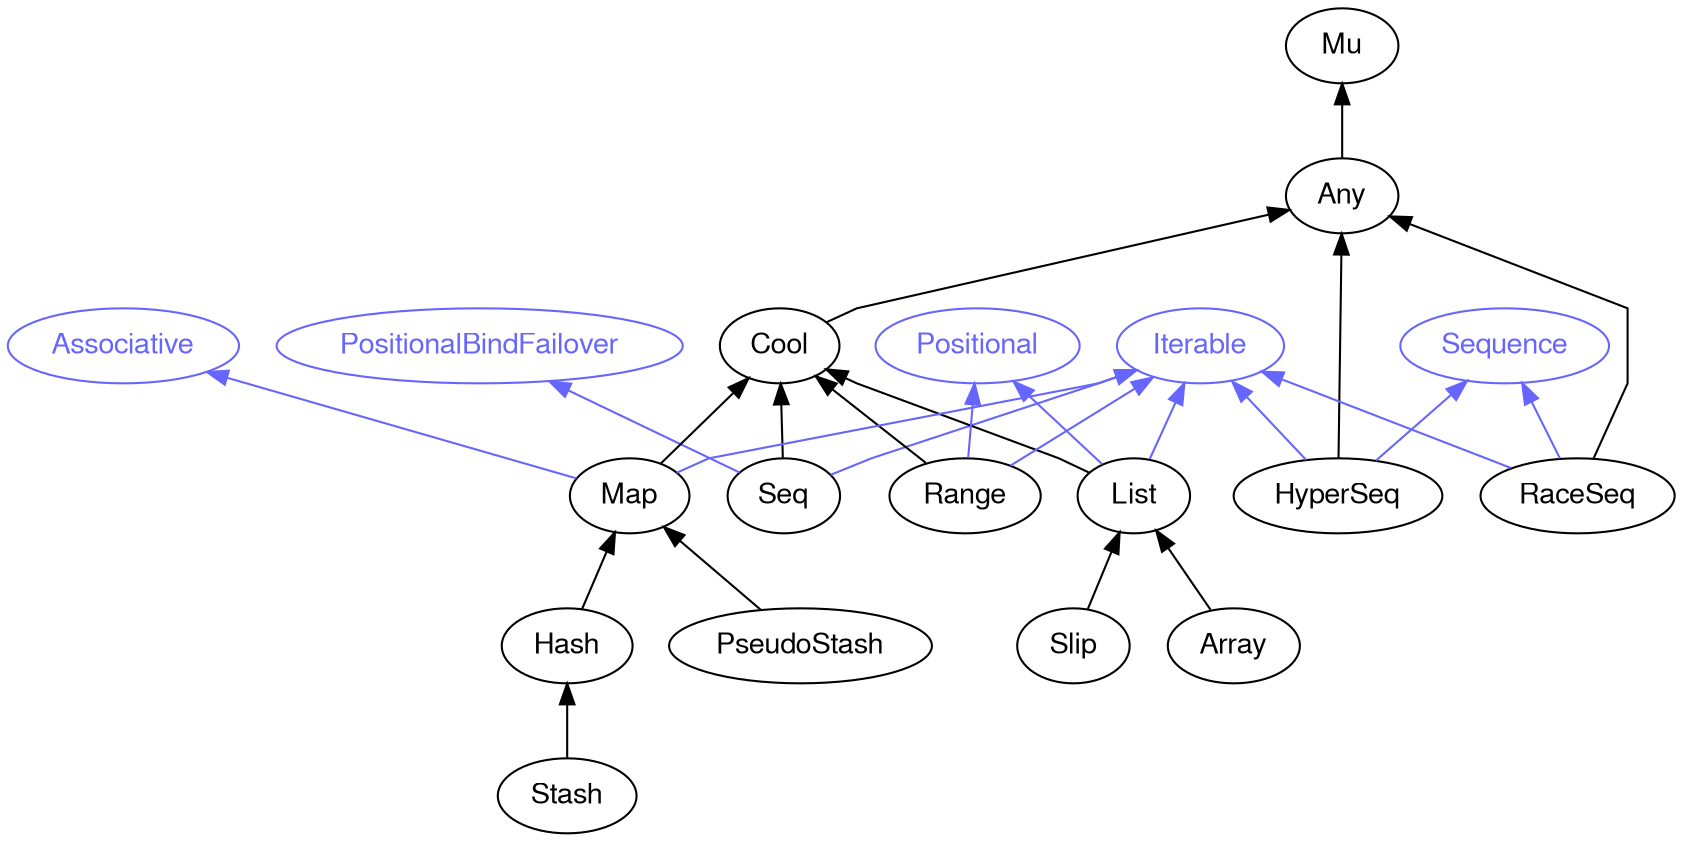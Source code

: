 digraph "perl6-type-graph" {
    rankdir=BT;
    splines=polyline;
    overlap=false; 
    // Types
    "Iterable" [color="#6666FF", fontcolor="#6666FF", href="/type/Iterable", fontname="FreeSans"];
    "Mu" [color="#000000", fontcolor="#000000", href="/type/Mu", fontname="FreeSans"];
    "Any" [color="#000000", fontcolor="#000000", href="/type/Any", fontname="FreeSans"];
    "Sequence" [color="#6666FF", fontcolor="#6666FF", href="/type/Sequence", fontname="FreeSans"];
    "HyperSeq" [color="#000000", fontcolor="#000000", href="/type/HyperSeq", fontname="FreeSans"];
    "Cool" [color="#000000", fontcolor="#000000", href="/type/Cool", fontname="FreeSans"];
    "PositionalBindFailover" [color="#6666FF", fontcolor="#6666FF", href="/type/PositionalBindFailover", fontname="FreeSans"];
    "Seq" [color="#000000", fontcolor="#000000", href="/type/Seq", fontname="FreeSans"];
    "Positional" [color="#6666FF", fontcolor="#6666FF", href="/type/Positional", fontname="FreeSans"];
    "List" [color="#000000", fontcolor="#000000", href="/type/List", fontname="FreeSans"];
    "RaceSeq" [color="#000000", fontcolor="#000000", href="/type/RaceSeq", fontname="FreeSans"];
    "Range" [color="#000000", fontcolor="#000000", href="/type/Range", fontname="FreeSans"];
    "Associative" [color="#6666FF", fontcolor="#6666FF", href="/type/Associative", fontname="FreeSans"];
    "Map" [color="#000000", fontcolor="#000000", href="/type/Map", fontname="FreeSans"];
    "Slip" [color="#000000", fontcolor="#000000", href="/type/Slip", fontname="FreeSans"];
    "Array" [color="#000000", fontcolor="#000000", href="/type/Array", fontname="FreeSans"];
    "Hash" [color="#000000", fontcolor="#000000", href="/type/Hash", fontname="FreeSans"];
    "PseudoStash" [color="#000000", fontcolor="#000000", href="/type/PseudoStash", fontname="FreeSans"];
    "Stash" [color="#000000", fontcolor="#000000", href="/type/Stash", fontname="FreeSans"];

    // Superclasses
    "Any" -> "Mu" [color="#000000"];
    "HyperSeq" -> "Any" [color="#000000"];
    "Cool" -> "Any" [color="#000000"];
    "Seq" -> "Cool" [color="#000000"];
    "List" -> "Cool" [color="#000000"];
    "RaceSeq" -> "Any" [color="#000000"];
    "Range" -> "Cool" [color="#000000"];
    "Map" -> "Cool" [color="#000000"];
    "Slip" -> "List" [color="#000000"];
    "Array" -> "List" [color="#000000"];
    "Hash" -> "Map" [color="#000000"];
    "PseudoStash" -> "Map" [color="#000000"];
    "Stash" -> "Hash" [color="#000000"];

    // Roles
    "HyperSeq" -> "Iterable" [color="#6666FF"];
    "HyperSeq" -> "Sequence" [color="#6666FF"];
    "Seq" -> "Iterable" [color="#6666FF"];
    "Seq" -> "PositionalBindFailover" [color="#6666FF"];
    "List" -> "Positional" [color="#6666FF"];
    "List" -> "Iterable" [color="#6666FF"];
    "RaceSeq" -> "Iterable" [color="#6666FF"];
    "RaceSeq" -> "Sequence" [color="#6666FF"];
    "Range" -> "Positional" [color="#6666FF"];
    "Range" -> "Iterable" [color="#6666FF"];
    "Map" -> "Iterable" [color="#6666FF"];
    "Map" -> "Associative" [color="#6666FF"];
}
